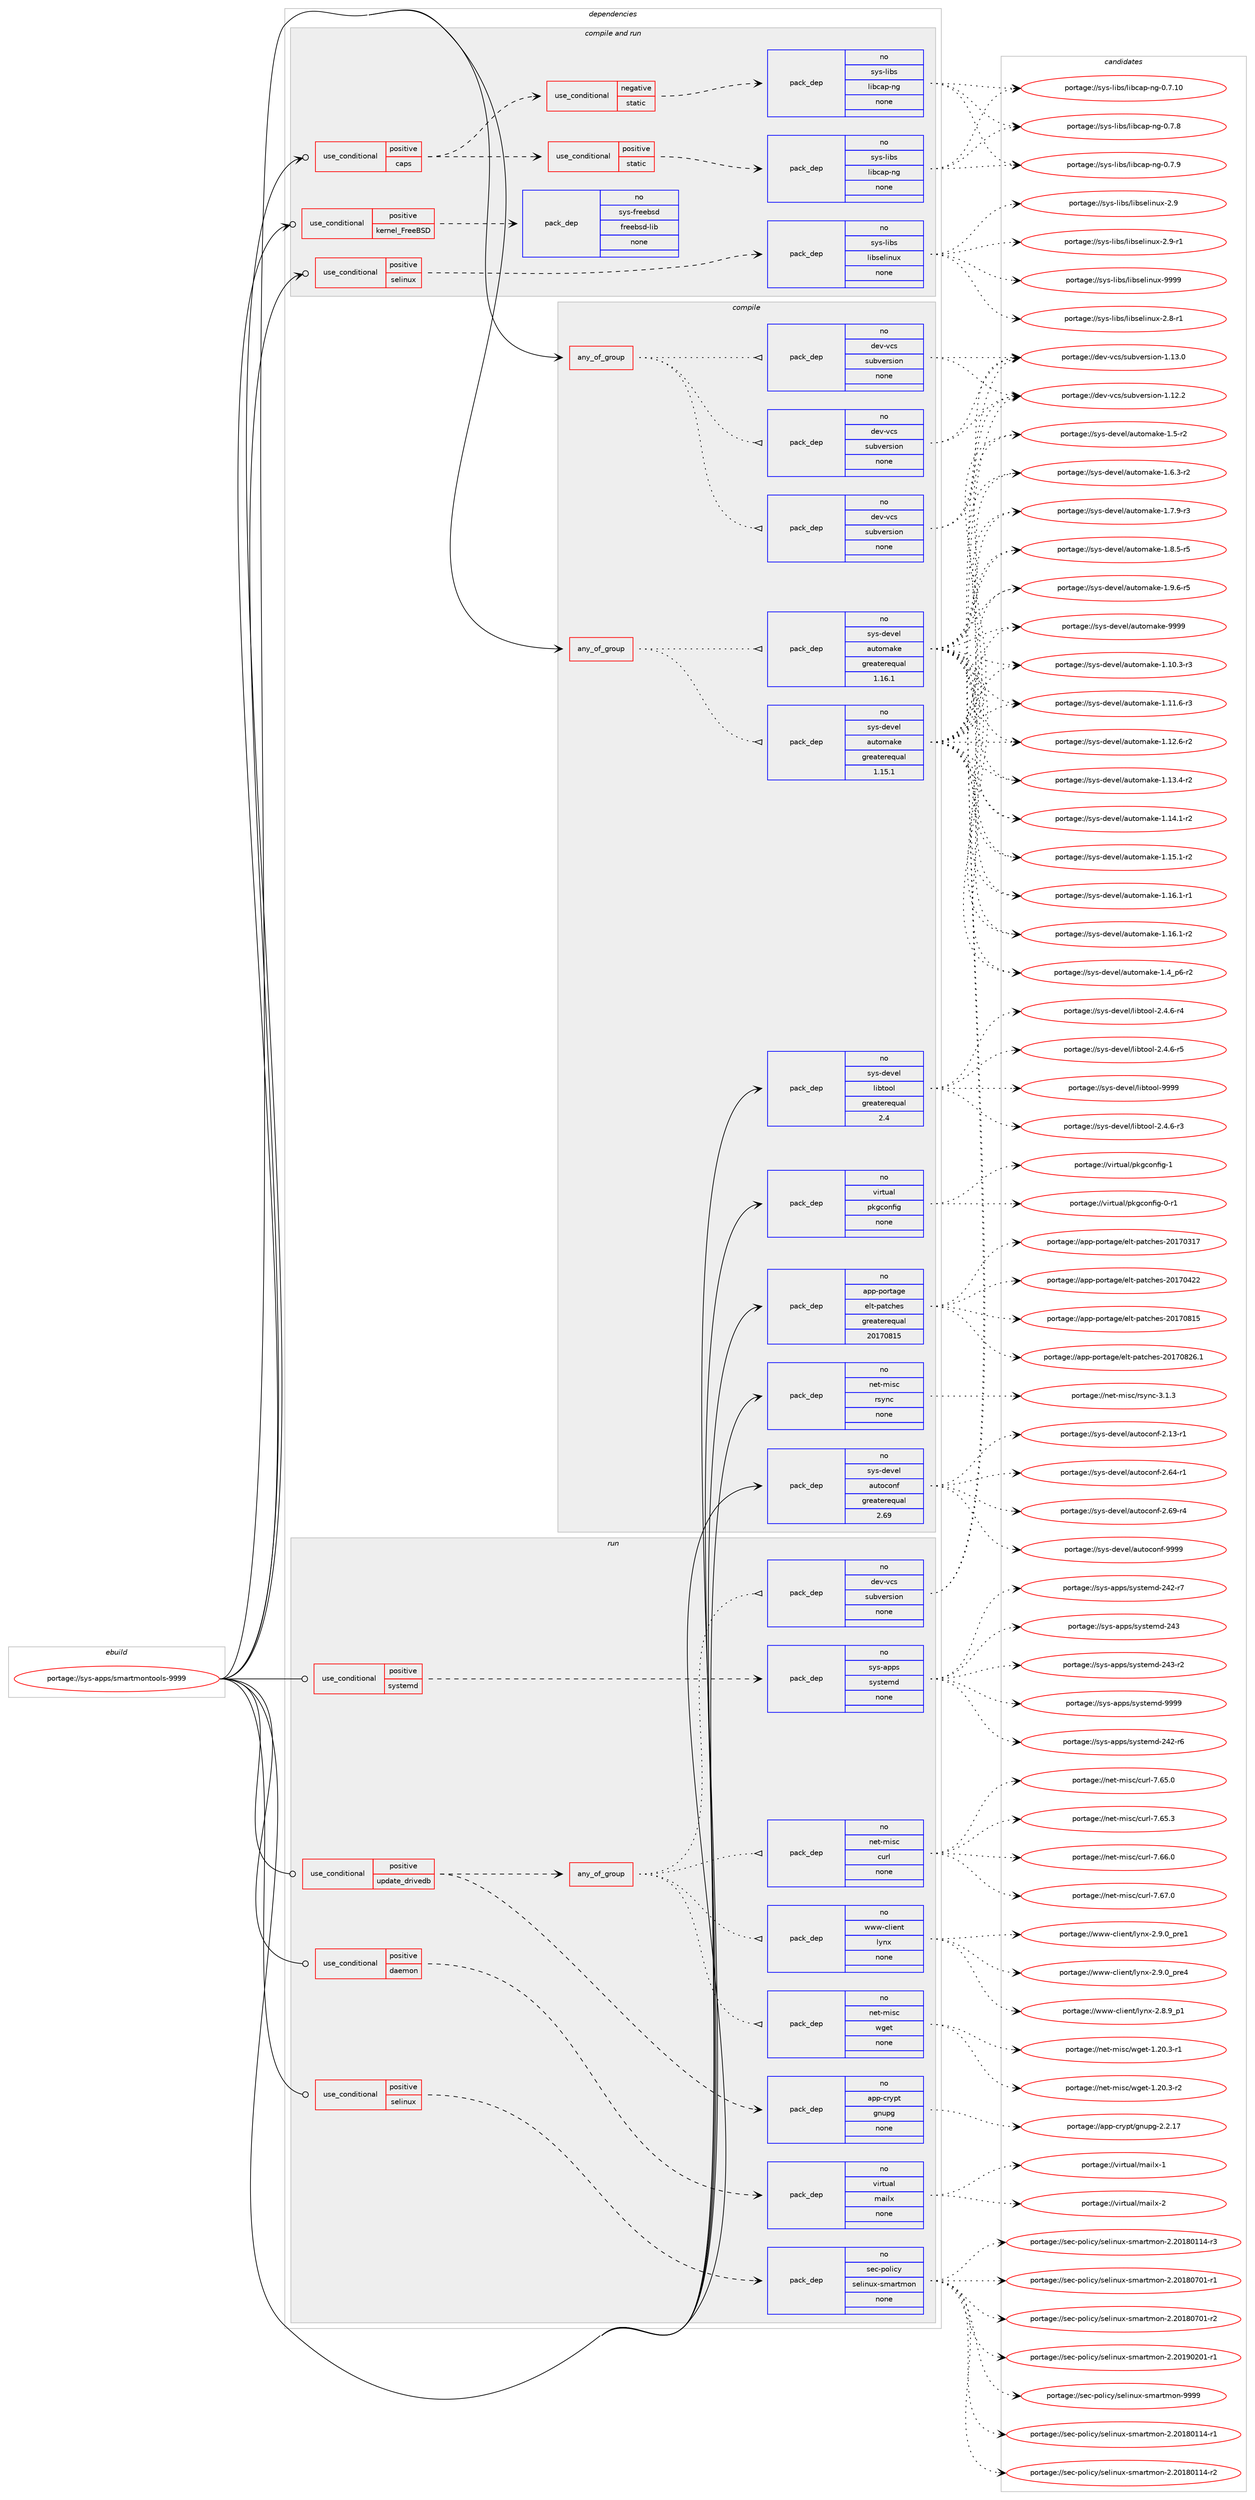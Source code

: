 digraph prolog {

# *************
# Graph options
# *************

newrank=true;
concentrate=true;
compound=true;
graph [rankdir=LR,fontname=Helvetica,fontsize=10,ranksep=1.5];#, ranksep=2.5, nodesep=0.2];
edge  [arrowhead=vee];
node  [fontname=Helvetica,fontsize=10];

# **********
# The ebuild
# **********

subgraph cluster_leftcol {
color=gray;
rank=same;
label=<<i>ebuild</i>>;
id [label="portage://sys-apps/smartmontools-9999", color=red, width=4, href="../sys-apps/smartmontools-9999.svg"];
}

# ****************
# The dependencies
# ****************

subgraph cluster_midcol {
color=gray;
label=<<i>dependencies</i>>;
subgraph cluster_compile {
fillcolor="#eeeeee";
style=filled;
label=<<i>compile</i>>;
subgraph any6646 {
dependency411109 [label=<<TABLE BORDER="0" CELLBORDER="1" CELLSPACING="0" CELLPADDING="4"><TR><TD CELLPADDING="10">any_of_group</TD></TR></TABLE>>, shape=none, color=red];subgraph pack304208 {
dependency411110 [label=<<TABLE BORDER="0" CELLBORDER="1" CELLSPACING="0" CELLPADDING="4" WIDTH="220"><TR><TD ROWSPAN="6" CELLPADDING="30">pack_dep</TD></TR><TR><TD WIDTH="110">no</TD></TR><TR><TD>dev-vcs</TD></TR><TR><TD>subversion</TD></TR><TR><TD>none</TD></TR><TR><TD></TD></TR></TABLE>>, shape=none, color=blue];
}
dependency411109:e -> dependency411110:w [weight=20,style="dotted",arrowhead="oinv"];
subgraph pack304209 {
dependency411111 [label=<<TABLE BORDER="0" CELLBORDER="1" CELLSPACING="0" CELLPADDING="4" WIDTH="220"><TR><TD ROWSPAN="6" CELLPADDING="30">pack_dep</TD></TR><TR><TD WIDTH="110">no</TD></TR><TR><TD>dev-vcs</TD></TR><TR><TD>subversion</TD></TR><TR><TD>none</TD></TR><TR><TD></TD></TR></TABLE>>, shape=none, color=blue];
}
dependency411109:e -> dependency411111:w [weight=20,style="dotted",arrowhead="oinv"];
subgraph pack304210 {
dependency411112 [label=<<TABLE BORDER="0" CELLBORDER="1" CELLSPACING="0" CELLPADDING="4" WIDTH="220"><TR><TD ROWSPAN="6" CELLPADDING="30">pack_dep</TD></TR><TR><TD WIDTH="110">no</TD></TR><TR><TD>dev-vcs</TD></TR><TR><TD>subversion</TD></TR><TR><TD>none</TD></TR><TR><TD></TD></TR></TABLE>>, shape=none, color=blue];
}
dependency411109:e -> dependency411112:w [weight=20,style="dotted",arrowhead="oinv"];
}
id:e -> dependency411109:w [weight=20,style="solid",arrowhead="vee"];
subgraph any6647 {
dependency411113 [label=<<TABLE BORDER="0" CELLBORDER="1" CELLSPACING="0" CELLPADDING="4"><TR><TD CELLPADDING="10">any_of_group</TD></TR></TABLE>>, shape=none, color=red];subgraph pack304211 {
dependency411114 [label=<<TABLE BORDER="0" CELLBORDER="1" CELLSPACING="0" CELLPADDING="4" WIDTH="220"><TR><TD ROWSPAN="6" CELLPADDING="30">pack_dep</TD></TR><TR><TD WIDTH="110">no</TD></TR><TR><TD>sys-devel</TD></TR><TR><TD>automake</TD></TR><TR><TD>greaterequal</TD></TR><TR><TD>1.16.1</TD></TR></TABLE>>, shape=none, color=blue];
}
dependency411113:e -> dependency411114:w [weight=20,style="dotted",arrowhead="oinv"];
subgraph pack304212 {
dependency411115 [label=<<TABLE BORDER="0" CELLBORDER="1" CELLSPACING="0" CELLPADDING="4" WIDTH="220"><TR><TD ROWSPAN="6" CELLPADDING="30">pack_dep</TD></TR><TR><TD WIDTH="110">no</TD></TR><TR><TD>sys-devel</TD></TR><TR><TD>automake</TD></TR><TR><TD>greaterequal</TD></TR><TR><TD>1.15.1</TD></TR></TABLE>>, shape=none, color=blue];
}
dependency411113:e -> dependency411115:w [weight=20,style="dotted",arrowhead="oinv"];
}
id:e -> dependency411113:w [weight=20,style="solid",arrowhead="vee"];
subgraph pack304213 {
dependency411116 [label=<<TABLE BORDER="0" CELLBORDER="1" CELLSPACING="0" CELLPADDING="4" WIDTH="220"><TR><TD ROWSPAN="6" CELLPADDING="30">pack_dep</TD></TR><TR><TD WIDTH="110">no</TD></TR><TR><TD>app-portage</TD></TR><TR><TD>elt-patches</TD></TR><TR><TD>greaterequal</TD></TR><TR><TD>20170815</TD></TR></TABLE>>, shape=none, color=blue];
}
id:e -> dependency411116:w [weight=20,style="solid",arrowhead="vee"];
subgraph pack304214 {
dependency411117 [label=<<TABLE BORDER="0" CELLBORDER="1" CELLSPACING="0" CELLPADDING="4" WIDTH="220"><TR><TD ROWSPAN="6" CELLPADDING="30">pack_dep</TD></TR><TR><TD WIDTH="110">no</TD></TR><TR><TD>net-misc</TD></TR><TR><TD>rsync</TD></TR><TR><TD>none</TD></TR><TR><TD></TD></TR></TABLE>>, shape=none, color=blue];
}
id:e -> dependency411117:w [weight=20,style="solid",arrowhead="vee"];
subgraph pack304215 {
dependency411118 [label=<<TABLE BORDER="0" CELLBORDER="1" CELLSPACING="0" CELLPADDING="4" WIDTH="220"><TR><TD ROWSPAN="6" CELLPADDING="30">pack_dep</TD></TR><TR><TD WIDTH="110">no</TD></TR><TR><TD>sys-devel</TD></TR><TR><TD>autoconf</TD></TR><TR><TD>greaterequal</TD></TR><TR><TD>2.69</TD></TR></TABLE>>, shape=none, color=blue];
}
id:e -> dependency411118:w [weight=20,style="solid",arrowhead="vee"];
subgraph pack304216 {
dependency411119 [label=<<TABLE BORDER="0" CELLBORDER="1" CELLSPACING="0" CELLPADDING="4" WIDTH="220"><TR><TD ROWSPAN="6" CELLPADDING="30">pack_dep</TD></TR><TR><TD WIDTH="110">no</TD></TR><TR><TD>sys-devel</TD></TR><TR><TD>libtool</TD></TR><TR><TD>greaterequal</TD></TR><TR><TD>2.4</TD></TR></TABLE>>, shape=none, color=blue];
}
id:e -> dependency411119:w [weight=20,style="solid",arrowhead="vee"];
subgraph pack304217 {
dependency411120 [label=<<TABLE BORDER="0" CELLBORDER="1" CELLSPACING="0" CELLPADDING="4" WIDTH="220"><TR><TD ROWSPAN="6" CELLPADDING="30">pack_dep</TD></TR><TR><TD WIDTH="110">no</TD></TR><TR><TD>virtual</TD></TR><TR><TD>pkgconfig</TD></TR><TR><TD>none</TD></TR><TR><TD></TD></TR></TABLE>>, shape=none, color=blue];
}
id:e -> dependency411120:w [weight=20,style="solid",arrowhead="vee"];
}
subgraph cluster_compileandrun {
fillcolor="#eeeeee";
style=filled;
label=<<i>compile and run</i>>;
subgraph cond100037 {
dependency411121 [label=<<TABLE BORDER="0" CELLBORDER="1" CELLSPACING="0" CELLPADDING="4"><TR><TD ROWSPAN="3" CELLPADDING="10">use_conditional</TD></TR><TR><TD>positive</TD></TR><TR><TD>caps</TD></TR></TABLE>>, shape=none, color=red];
subgraph cond100038 {
dependency411122 [label=<<TABLE BORDER="0" CELLBORDER="1" CELLSPACING="0" CELLPADDING="4"><TR><TD ROWSPAN="3" CELLPADDING="10">use_conditional</TD></TR><TR><TD>positive</TD></TR><TR><TD>static</TD></TR></TABLE>>, shape=none, color=red];
subgraph pack304218 {
dependency411123 [label=<<TABLE BORDER="0" CELLBORDER="1" CELLSPACING="0" CELLPADDING="4" WIDTH="220"><TR><TD ROWSPAN="6" CELLPADDING="30">pack_dep</TD></TR><TR><TD WIDTH="110">no</TD></TR><TR><TD>sys-libs</TD></TR><TR><TD>libcap-ng</TD></TR><TR><TD>none</TD></TR><TR><TD></TD></TR></TABLE>>, shape=none, color=blue];
}
dependency411122:e -> dependency411123:w [weight=20,style="dashed",arrowhead="vee"];
}
dependency411121:e -> dependency411122:w [weight=20,style="dashed",arrowhead="vee"];
subgraph cond100039 {
dependency411124 [label=<<TABLE BORDER="0" CELLBORDER="1" CELLSPACING="0" CELLPADDING="4"><TR><TD ROWSPAN="3" CELLPADDING="10">use_conditional</TD></TR><TR><TD>negative</TD></TR><TR><TD>static</TD></TR></TABLE>>, shape=none, color=red];
subgraph pack304219 {
dependency411125 [label=<<TABLE BORDER="0" CELLBORDER="1" CELLSPACING="0" CELLPADDING="4" WIDTH="220"><TR><TD ROWSPAN="6" CELLPADDING="30">pack_dep</TD></TR><TR><TD WIDTH="110">no</TD></TR><TR><TD>sys-libs</TD></TR><TR><TD>libcap-ng</TD></TR><TR><TD>none</TD></TR><TR><TD></TD></TR></TABLE>>, shape=none, color=blue];
}
dependency411124:e -> dependency411125:w [weight=20,style="dashed",arrowhead="vee"];
}
dependency411121:e -> dependency411124:w [weight=20,style="dashed",arrowhead="vee"];
}
id:e -> dependency411121:w [weight=20,style="solid",arrowhead="odotvee"];
subgraph cond100040 {
dependency411126 [label=<<TABLE BORDER="0" CELLBORDER="1" CELLSPACING="0" CELLPADDING="4"><TR><TD ROWSPAN="3" CELLPADDING="10">use_conditional</TD></TR><TR><TD>positive</TD></TR><TR><TD>kernel_FreeBSD</TD></TR></TABLE>>, shape=none, color=red];
subgraph pack304220 {
dependency411127 [label=<<TABLE BORDER="0" CELLBORDER="1" CELLSPACING="0" CELLPADDING="4" WIDTH="220"><TR><TD ROWSPAN="6" CELLPADDING="30">pack_dep</TD></TR><TR><TD WIDTH="110">no</TD></TR><TR><TD>sys-freebsd</TD></TR><TR><TD>freebsd-lib</TD></TR><TR><TD>none</TD></TR><TR><TD></TD></TR></TABLE>>, shape=none, color=blue];
}
dependency411126:e -> dependency411127:w [weight=20,style="dashed",arrowhead="vee"];
}
id:e -> dependency411126:w [weight=20,style="solid",arrowhead="odotvee"];
subgraph cond100041 {
dependency411128 [label=<<TABLE BORDER="0" CELLBORDER="1" CELLSPACING="0" CELLPADDING="4"><TR><TD ROWSPAN="3" CELLPADDING="10">use_conditional</TD></TR><TR><TD>positive</TD></TR><TR><TD>selinux</TD></TR></TABLE>>, shape=none, color=red];
subgraph pack304221 {
dependency411129 [label=<<TABLE BORDER="0" CELLBORDER="1" CELLSPACING="0" CELLPADDING="4" WIDTH="220"><TR><TD ROWSPAN="6" CELLPADDING="30">pack_dep</TD></TR><TR><TD WIDTH="110">no</TD></TR><TR><TD>sys-libs</TD></TR><TR><TD>libselinux</TD></TR><TR><TD>none</TD></TR><TR><TD></TD></TR></TABLE>>, shape=none, color=blue];
}
dependency411128:e -> dependency411129:w [weight=20,style="dashed",arrowhead="vee"];
}
id:e -> dependency411128:w [weight=20,style="solid",arrowhead="odotvee"];
}
subgraph cluster_run {
fillcolor="#eeeeee";
style=filled;
label=<<i>run</i>>;
subgraph cond100042 {
dependency411130 [label=<<TABLE BORDER="0" CELLBORDER="1" CELLSPACING="0" CELLPADDING="4"><TR><TD ROWSPAN="3" CELLPADDING="10">use_conditional</TD></TR><TR><TD>positive</TD></TR><TR><TD>daemon</TD></TR></TABLE>>, shape=none, color=red];
subgraph pack304222 {
dependency411131 [label=<<TABLE BORDER="0" CELLBORDER="1" CELLSPACING="0" CELLPADDING="4" WIDTH="220"><TR><TD ROWSPAN="6" CELLPADDING="30">pack_dep</TD></TR><TR><TD WIDTH="110">no</TD></TR><TR><TD>virtual</TD></TR><TR><TD>mailx</TD></TR><TR><TD>none</TD></TR><TR><TD></TD></TR></TABLE>>, shape=none, color=blue];
}
dependency411130:e -> dependency411131:w [weight=20,style="dashed",arrowhead="vee"];
}
id:e -> dependency411130:w [weight=20,style="solid",arrowhead="odot"];
subgraph cond100043 {
dependency411132 [label=<<TABLE BORDER="0" CELLBORDER="1" CELLSPACING="0" CELLPADDING="4"><TR><TD ROWSPAN="3" CELLPADDING="10">use_conditional</TD></TR><TR><TD>positive</TD></TR><TR><TD>selinux</TD></TR></TABLE>>, shape=none, color=red];
subgraph pack304223 {
dependency411133 [label=<<TABLE BORDER="0" CELLBORDER="1" CELLSPACING="0" CELLPADDING="4" WIDTH="220"><TR><TD ROWSPAN="6" CELLPADDING="30">pack_dep</TD></TR><TR><TD WIDTH="110">no</TD></TR><TR><TD>sec-policy</TD></TR><TR><TD>selinux-smartmon</TD></TR><TR><TD>none</TD></TR><TR><TD></TD></TR></TABLE>>, shape=none, color=blue];
}
dependency411132:e -> dependency411133:w [weight=20,style="dashed",arrowhead="vee"];
}
id:e -> dependency411132:w [weight=20,style="solid",arrowhead="odot"];
subgraph cond100044 {
dependency411134 [label=<<TABLE BORDER="0" CELLBORDER="1" CELLSPACING="0" CELLPADDING="4"><TR><TD ROWSPAN="3" CELLPADDING="10">use_conditional</TD></TR><TR><TD>positive</TD></TR><TR><TD>systemd</TD></TR></TABLE>>, shape=none, color=red];
subgraph pack304224 {
dependency411135 [label=<<TABLE BORDER="0" CELLBORDER="1" CELLSPACING="0" CELLPADDING="4" WIDTH="220"><TR><TD ROWSPAN="6" CELLPADDING="30">pack_dep</TD></TR><TR><TD WIDTH="110">no</TD></TR><TR><TD>sys-apps</TD></TR><TR><TD>systemd</TD></TR><TR><TD>none</TD></TR><TR><TD></TD></TR></TABLE>>, shape=none, color=blue];
}
dependency411134:e -> dependency411135:w [weight=20,style="dashed",arrowhead="vee"];
}
id:e -> dependency411134:w [weight=20,style="solid",arrowhead="odot"];
subgraph cond100045 {
dependency411136 [label=<<TABLE BORDER="0" CELLBORDER="1" CELLSPACING="0" CELLPADDING="4"><TR><TD ROWSPAN="3" CELLPADDING="10">use_conditional</TD></TR><TR><TD>positive</TD></TR><TR><TD>update_drivedb</TD></TR></TABLE>>, shape=none, color=red];
subgraph pack304225 {
dependency411137 [label=<<TABLE BORDER="0" CELLBORDER="1" CELLSPACING="0" CELLPADDING="4" WIDTH="220"><TR><TD ROWSPAN="6" CELLPADDING="30">pack_dep</TD></TR><TR><TD WIDTH="110">no</TD></TR><TR><TD>app-crypt</TD></TR><TR><TD>gnupg</TD></TR><TR><TD>none</TD></TR><TR><TD></TD></TR></TABLE>>, shape=none, color=blue];
}
dependency411136:e -> dependency411137:w [weight=20,style="dashed",arrowhead="vee"];
subgraph any6648 {
dependency411138 [label=<<TABLE BORDER="0" CELLBORDER="1" CELLSPACING="0" CELLPADDING="4"><TR><TD CELLPADDING="10">any_of_group</TD></TR></TABLE>>, shape=none, color=red];subgraph pack304226 {
dependency411139 [label=<<TABLE BORDER="0" CELLBORDER="1" CELLSPACING="0" CELLPADDING="4" WIDTH="220"><TR><TD ROWSPAN="6" CELLPADDING="30">pack_dep</TD></TR><TR><TD WIDTH="110">no</TD></TR><TR><TD>net-misc</TD></TR><TR><TD>curl</TD></TR><TR><TD>none</TD></TR><TR><TD></TD></TR></TABLE>>, shape=none, color=blue];
}
dependency411138:e -> dependency411139:w [weight=20,style="dotted",arrowhead="oinv"];
subgraph pack304227 {
dependency411140 [label=<<TABLE BORDER="0" CELLBORDER="1" CELLSPACING="0" CELLPADDING="4" WIDTH="220"><TR><TD ROWSPAN="6" CELLPADDING="30">pack_dep</TD></TR><TR><TD WIDTH="110">no</TD></TR><TR><TD>net-misc</TD></TR><TR><TD>wget</TD></TR><TR><TD>none</TD></TR><TR><TD></TD></TR></TABLE>>, shape=none, color=blue];
}
dependency411138:e -> dependency411140:w [weight=20,style="dotted",arrowhead="oinv"];
subgraph pack304228 {
dependency411141 [label=<<TABLE BORDER="0" CELLBORDER="1" CELLSPACING="0" CELLPADDING="4" WIDTH="220"><TR><TD ROWSPAN="6" CELLPADDING="30">pack_dep</TD></TR><TR><TD WIDTH="110">no</TD></TR><TR><TD>www-client</TD></TR><TR><TD>lynx</TD></TR><TR><TD>none</TD></TR><TR><TD></TD></TR></TABLE>>, shape=none, color=blue];
}
dependency411138:e -> dependency411141:w [weight=20,style="dotted",arrowhead="oinv"];
subgraph pack304229 {
dependency411142 [label=<<TABLE BORDER="0" CELLBORDER="1" CELLSPACING="0" CELLPADDING="4" WIDTH="220"><TR><TD ROWSPAN="6" CELLPADDING="30">pack_dep</TD></TR><TR><TD WIDTH="110">no</TD></TR><TR><TD>dev-vcs</TD></TR><TR><TD>subversion</TD></TR><TR><TD>none</TD></TR><TR><TD></TD></TR></TABLE>>, shape=none, color=blue];
}
dependency411138:e -> dependency411142:w [weight=20,style="dotted",arrowhead="oinv"];
}
dependency411136:e -> dependency411138:w [weight=20,style="dashed",arrowhead="vee"];
}
id:e -> dependency411136:w [weight=20,style="solid",arrowhead="odot"];
}
}

# **************
# The candidates
# **************

subgraph cluster_choices {
rank=same;
color=gray;
label=<<i>candidates</i>>;

subgraph choice304208 {
color=black;
nodesep=1;
choiceportage1001011184511899115471151179811810111411510511111045494649504650 [label="portage://dev-vcs/subversion-1.12.2", color=red, width=4,href="../dev-vcs/subversion-1.12.2.svg"];
choiceportage1001011184511899115471151179811810111411510511111045494649514648 [label="portage://dev-vcs/subversion-1.13.0", color=red, width=4,href="../dev-vcs/subversion-1.13.0.svg"];
dependency411110:e -> choiceportage1001011184511899115471151179811810111411510511111045494649504650:w [style=dotted,weight="100"];
dependency411110:e -> choiceportage1001011184511899115471151179811810111411510511111045494649514648:w [style=dotted,weight="100"];
}
subgraph choice304209 {
color=black;
nodesep=1;
choiceportage1001011184511899115471151179811810111411510511111045494649504650 [label="portage://dev-vcs/subversion-1.12.2", color=red, width=4,href="../dev-vcs/subversion-1.12.2.svg"];
choiceportage1001011184511899115471151179811810111411510511111045494649514648 [label="portage://dev-vcs/subversion-1.13.0", color=red, width=4,href="../dev-vcs/subversion-1.13.0.svg"];
dependency411111:e -> choiceportage1001011184511899115471151179811810111411510511111045494649504650:w [style=dotted,weight="100"];
dependency411111:e -> choiceportage1001011184511899115471151179811810111411510511111045494649514648:w [style=dotted,weight="100"];
}
subgraph choice304210 {
color=black;
nodesep=1;
choiceportage1001011184511899115471151179811810111411510511111045494649504650 [label="portage://dev-vcs/subversion-1.12.2", color=red, width=4,href="../dev-vcs/subversion-1.12.2.svg"];
choiceportage1001011184511899115471151179811810111411510511111045494649514648 [label="portage://dev-vcs/subversion-1.13.0", color=red, width=4,href="../dev-vcs/subversion-1.13.0.svg"];
dependency411112:e -> choiceportage1001011184511899115471151179811810111411510511111045494649504650:w [style=dotted,weight="100"];
dependency411112:e -> choiceportage1001011184511899115471151179811810111411510511111045494649514648:w [style=dotted,weight="100"];
}
subgraph choice304211 {
color=black;
nodesep=1;
choiceportage11512111545100101118101108479711711611110997107101454946494846514511451 [label="portage://sys-devel/automake-1.10.3-r3", color=red, width=4,href="../sys-devel/automake-1.10.3-r3.svg"];
choiceportage11512111545100101118101108479711711611110997107101454946494946544511451 [label="portage://sys-devel/automake-1.11.6-r3", color=red, width=4,href="../sys-devel/automake-1.11.6-r3.svg"];
choiceportage11512111545100101118101108479711711611110997107101454946495046544511450 [label="portage://sys-devel/automake-1.12.6-r2", color=red, width=4,href="../sys-devel/automake-1.12.6-r2.svg"];
choiceportage11512111545100101118101108479711711611110997107101454946495146524511450 [label="portage://sys-devel/automake-1.13.4-r2", color=red, width=4,href="../sys-devel/automake-1.13.4-r2.svg"];
choiceportage11512111545100101118101108479711711611110997107101454946495246494511450 [label="portage://sys-devel/automake-1.14.1-r2", color=red, width=4,href="../sys-devel/automake-1.14.1-r2.svg"];
choiceportage11512111545100101118101108479711711611110997107101454946495346494511450 [label="portage://sys-devel/automake-1.15.1-r2", color=red, width=4,href="../sys-devel/automake-1.15.1-r2.svg"];
choiceportage11512111545100101118101108479711711611110997107101454946495446494511449 [label="portage://sys-devel/automake-1.16.1-r1", color=red, width=4,href="../sys-devel/automake-1.16.1-r1.svg"];
choiceportage11512111545100101118101108479711711611110997107101454946495446494511450 [label="portage://sys-devel/automake-1.16.1-r2", color=red, width=4,href="../sys-devel/automake-1.16.1-r2.svg"];
choiceportage115121115451001011181011084797117116111109971071014549465295112544511450 [label="portage://sys-devel/automake-1.4_p6-r2", color=red, width=4,href="../sys-devel/automake-1.4_p6-r2.svg"];
choiceportage11512111545100101118101108479711711611110997107101454946534511450 [label="portage://sys-devel/automake-1.5-r2", color=red, width=4,href="../sys-devel/automake-1.5-r2.svg"];
choiceportage115121115451001011181011084797117116111109971071014549465446514511450 [label="portage://sys-devel/automake-1.6.3-r2", color=red, width=4,href="../sys-devel/automake-1.6.3-r2.svg"];
choiceportage115121115451001011181011084797117116111109971071014549465546574511451 [label="portage://sys-devel/automake-1.7.9-r3", color=red, width=4,href="../sys-devel/automake-1.7.9-r3.svg"];
choiceportage115121115451001011181011084797117116111109971071014549465646534511453 [label="portage://sys-devel/automake-1.8.5-r5", color=red, width=4,href="../sys-devel/automake-1.8.5-r5.svg"];
choiceportage115121115451001011181011084797117116111109971071014549465746544511453 [label="portage://sys-devel/automake-1.9.6-r5", color=red, width=4,href="../sys-devel/automake-1.9.6-r5.svg"];
choiceportage115121115451001011181011084797117116111109971071014557575757 [label="portage://sys-devel/automake-9999", color=red, width=4,href="../sys-devel/automake-9999.svg"];
dependency411114:e -> choiceportage11512111545100101118101108479711711611110997107101454946494846514511451:w [style=dotted,weight="100"];
dependency411114:e -> choiceportage11512111545100101118101108479711711611110997107101454946494946544511451:w [style=dotted,weight="100"];
dependency411114:e -> choiceportage11512111545100101118101108479711711611110997107101454946495046544511450:w [style=dotted,weight="100"];
dependency411114:e -> choiceportage11512111545100101118101108479711711611110997107101454946495146524511450:w [style=dotted,weight="100"];
dependency411114:e -> choiceportage11512111545100101118101108479711711611110997107101454946495246494511450:w [style=dotted,weight="100"];
dependency411114:e -> choiceportage11512111545100101118101108479711711611110997107101454946495346494511450:w [style=dotted,weight="100"];
dependency411114:e -> choiceportage11512111545100101118101108479711711611110997107101454946495446494511449:w [style=dotted,weight="100"];
dependency411114:e -> choiceportage11512111545100101118101108479711711611110997107101454946495446494511450:w [style=dotted,weight="100"];
dependency411114:e -> choiceportage115121115451001011181011084797117116111109971071014549465295112544511450:w [style=dotted,weight="100"];
dependency411114:e -> choiceportage11512111545100101118101108479711711611110997107101454946534511450:w [style=dotted,weight="100"];
dependency411114:e -> choiceportage115121115451001011181011084797117116111109971071014549465446514511450:w [style=dotted,weight="100"];
dependency411114:e -> choiceportage115121115451001011181011084797117116111109971071014549465546574511451:w [style=dotted,weight="100"];
dependency411114:e -> choiceportage115121115451001011181011084797117116111109971071014549465646534511453:w [style=dotted,weight="100"];
dependency411114:e -> choiceportage115121115451001011181011084797117116111109971071014549465746544511453:w [style=dotted,weight="100"];
dependency411114:e -> choiceportage115121115451001011181011084797117116111109971071014557575757:w [style=dotted,weight="100"];
}
subgraph choice304212 {
color=black;
nodesep=1;
choiceportage11512111545100101118101108479711711611110997107101454946494846514511451 [label="portage://sys-devel/automake-1.10.3-r3", color=red, width=4,href="../sys-devel/automake-1.10.3-r3.svg"];
choiceportage11512111545100101118101108479711711611110997107101454946494946544511451 [label="portage://sys-devel/automake-1.11.6-r3", color=red, width=4,href="../sys-devel/automake-1.11.6-r3.svg"];
choiceportage11512111545100101118101108479711711611110997107101454946495046544511450 [label="portage://sys-devel/automake-1.12.6-r2", color=red, width=4,href="../sys-devel/automake-1.12.6-r2.svg"];
choiceportage11512111545100101118101108479711711611110997107101454946495146524511450 [label="portage://sys-devel/automake-1.13.4-r2", color=red, width=4,href="../sys-devel/automake-1.13.4-r2.svg"];
choiceportage11512111545100101118101108479711711611110997107101454946495246494511450 [label="portage://sys-devel/automake-1.14.1-r2", color=red, width=4,href="../sys-devel/automake-1.14.1-r2.svg"];
choiceportage11512111545100101118101108479711711611110997107101454946495346494511450 [label="portage://sys-devel/automake-1.15.1-r2", color=red, width=4,href="../sys-devel/automake-1.15.1-r2.svg"];
choiceportage11512111545100101118101108479711711611110997107101454946495446494511449 [label="portage://sys-devel/automake-1.16.1-r1", color=red, width=4,href="../sys-devel/automake-1.16.1-r1.svg"];
choiceportage11512111545100101118101108479711711611110997107101454946495446494511450 [label="portage://sys-devel/automake-1.16.1-r2", color=red, width=4,href="../sys-devel/automake-1.16.1-r2.svg"];
choiceportage115121115451001011181011084797117116111109971071014549465295112544511450 [label="portage://sys-devel/automake-1.4_p6-r2", color=red, width=4,href="../sys-devel/automake-1.4_p6-r2.svg"];
choiceportage11512111545100101118101108479711711611110997107101454946534511450 [label="portage://sys-devel/automake-1.5-r2", color=red, width=4,href="../sys-devel/automake-1.5-r2.svg"];
choiceportage115121115451001011181011084797117116111109971071014549465446514511450 [label="portage://sys-devel/automake-1.6.3-r2", color=red, width=4,href="../sys-devel/automake-1.6.3-r2.svg"];
choiceportage115121115451001011181011084797117116111109971071014549465546574511451 [label="portage://sys-devel/automake-1.7.9-r3", color=red, width=4,href="../sys-devel/automake-1.7.9-r3.svg"];
choiceportage115121115451001011181011084797117116111109971071014549465646534511453 [label="portage://sys-devel/automake-1.8.5-r5", color=red, width=4,href="../sys-devel/automake-1.8.5-r5.svg"];
choiceportage115121115451001011181011084797117116111109971071014549465746544511453 [label="portage://sys-devel/automake-1.9.6-r5", color=red, width=4,href="../sys-devel/automake-1.9.6-r5.svg"];
choiceportage115121115451001011181011084797117116111109971071014557575757 [label="portage://sys-devel/automake-9999", color=red, width=4,href="../sys-devel/automake-9999.svg"];
dependency411115:e -> choiceportage11512111545100101118101108479711711611110997107101454946494846514511451:w [style=dotted,weight="100"];
dependency411115:e -> choiceportage11512111545100101118101108479711711611110997107101454946494946544511451:w [style=dotted,weight="100"];
dependency411115:e -> choiceportage11512111545100101118101108479711711611110997107101454946495046544511450:w [style=dotted,weight="100"];
dependency411115:e -> choiceportage11512111545100101118101108479711711611110997107101454946495146524511450:w [style=dotted,weight="100"];
dependency411115:e -> choiceportage11512111545100101118101108479711711611110997107101454946495246494511450:w [style=dotted,weight="100"];
dependency411115:e -> choiceportage11512111545100101118101108479711711611110997107101454946495346494511450:w [style=dotted,weight="100"];
dependency411115:e -> choiceportage11512111545100101118101108479711711611110997107101454946495446494511449:w [style=dotted,weight="100"];
dependency411115:e -> choiceportage11512111545100101118101108479711711611110997107101454946495446494511450:w [style=dotted,weight="100"];
dependency411115:e -> choiceportage115121115451001011181011084797117116111109971071014549465295112544511450:w [style=dotted,weight="100"];
dependency411115:e -> choiceportage11512111545100101118101108479711711611110997107101454946534511450:w [style=dotted,weight="100"];
dependency411115:e -> choiceportage115121115451001011181011084797117116111109971071014549465446514511450:w [style=dotted,weight="100"];
dependency411115:e -> choiceportage115121115451001011181011084797117116111109971071014549465546574511451:w [style=dotted,weight="100"];
dependency411115:e -> choiceportage115121115451001011181011084797117116111109971071014549465646534511453:w [style=dotted,weight="100"];
dependency411115:e -> choiceportage115121115451001011181011084797117116111109971071014549465746544511453:w [style=dotted,weight="100"];
dependency411115:e -> choiceportage115121115451001011181011084797117116111109971071014557575757:w [style=dotted,weight="100"];
}
subgraph choice304213 {
color=black;
nodesep=1;
choiceportage97112112451121111141169710310147101108116451129711699104101115455048495548514955 [label="portage://app-portage/elt-patches-20170317", color=red, width=4,href="../app-portage/elt-patches-20170317.svg"];
choiceportage97112112451121111141169710310147101108116451129711699104101115455048495548525050 [label="portage://app-portage/elt-patches-20170422", color=red, width=4,href="../app-portage/elt-patches-20170422.svg"];
choiceportage97112112451121111141169710310147101108116451129711699104101115455048495548564953 [label="portage://app-portage/elt-patches-20170815", color=red, width=4,href="../app-portage/elt-patches-20170815.svg"];
choiceportage971121124511211111411697103101471011081164511297116991041011154550484955485650544649 [label="portage://app-portage/elt-patches-20170826.1", color=red, width=4,href="../app-portage/elt-patches-20170826.1.svg"];
dependency411116:e -> choiceportage97112112451121111141169710310147101108116451129711699104101115455048495548514955:w [style=dotted,weight="100"];
dependency411116:e -> choiceportage97112112451121111141169710310147101108116451129711699104101115455048495548525050:w [style=dotted,weight="100"];
dependency411116:e -> choiceportage97112112451121111141169710310147101108116451129711699104101115455048495548564953:w [style=dotted,weight="100"];
dependency411116:e -> choiceportage971121124511211111411697103101471011081164511297116991041011154550484955485650544649:w [style=dotted,weight="100"];
}
subgraph choice304214 {
color=black;
nodesep=1;
choiceportage11010111645109105115994711411512111099455146494651 [label="portage://net-misc/rsync-3.1.3", color=red, width=4,href="../net-misc/rsync-3.1.3.svg"];
dependency411117:e -> choiceportage11010111645109105115994711411512111099455146494651:w [style=dotted,weight="100"];
}
subgraph choice304215 {
color=black;
nodesep=1;
choiceportage1151211154510010111810110847971171161119911111010245504649514511449 [label="portage://sys-devel/autoconf-2.13-r1", color=red, width=4,href="../sys-devel/autoconf-2.13-r1.svg"];
choiceportage1151211154510010111810110847971171161119911111010245504654524511449 [label="portage://sys-devel/autoconf-2.64-r1", color=red, width=4,href="../sys-devel/autoconf-2.64-r1.svg"];
choiceportage1151211154510010111810110847971171161119911111010245504654574511452 [label="portage://sys-devel/autoconf-2.69-r4", color=red, width=4,href="../sys-devel/autoconf-2.69-r4.svg"];
choiceportage115121115451001011181011084797117116111991111101024557575757 [label="portage://sys-devel/autoconf-9999", color=red, width=4,href="../sys-devel/autoconf-9999.svg"];
dependency411118:e -> choiceportage1151211154510010111810110847971171161119911111010245504649514511449:w [style=dotted,weight="100"];
dependency411118:e -> choiceportage1151211154510010111810110847971171161119911111010245504654524511449:w [style=dotted,weight="100"];
dependency411118:e -> choiceportage1151211154510010111810110847971171161119911111010245504654574511452:w [style=dotted,weight="100"];
dependency411118:e -> choiceportage115121115451001011181011084797117116111991111101024557575757:w [style=dotted,weight="100"];
}
subgraph choice304216 {
color=black;
nodesep=1;
choiceportage1151211154510010111810110847108105981161111111084550465246544511451 [label="portage://sys-devel/libtool-2.4.6-r3", color=red, width=4,href="../sys-devel/libtool-2.4.6-r3.svg"];
choiceportage1151211154510010111810110847108105981161111111084550465246544511452 [label="portage://sys-devel/libtool-2.4.6-r4", color=red, width=4,href="../sys-devel/libtool-2.4.6-r4.svg"];
choiceportage1151211154510010111810110847108105981161111111084550465246544511453 [label="portage://sys-devel/libtool-2.4.6-r5", color=red, width=4,href="../sys-devel/libtool-2.4.6-r5.svg"];
choiceportage1151211154510010111810110847108105981161111111084557575757 [label="portage://sys-devel/libtool-9999", color=red, width=4,href="../sys-devel/libtool-9999.svg"];
dependency411119:e -> choiceportage1151211154510010111810110847108105981161111111084550465246544511451:w [style=dotted,weight="100"];
dependency411119:e -> choiceportage1151211154510010111810110847108105981161111111084550465246544511452:w [style=dotted,weight="100"];
dependency411119:e -> choiceportage1151211154510010111810110847108105981161111111084550465246544511453:w [style=dotted,weight="100"];
dependency411119:e -> choiceportage1151211154510010111810110847108105981161111111084557575757:w [style=dotted,weight="100"];
}
subgraph choice304217 {
color=black;
nodesep=1;
choiceportage11810511411611797108471121071039911111010210510345484511449 [label="portage://virtual/pkgconfig-0-r1", color=red, width=4,href="../virtual/pkgconfig-0-r1.svg"];
choiceportage1181051141161179710847112107103991111101021051034549 [label="portage://virtual/pkgconfig-1", color=red, width=4,href="../virtual/pkgconfig-1.svg"];
dependency411120:e -> choiceportage11810511411611797108471121071039911111010210510345484511449:w [style=dotted,weight="100"];
dependency411120:e -> choiceportage1181051141161179710847112107103991111101021051034549:w [style=dotted,weight="100"];
}
subgraph choice304218 {
color=black;
nodesep=1;
choiceportage1151211154510810598115471081059899971124511010345484655464948 [label="portage://sys-libs/libcap-ng-0.7.10", color=red, width=4,href="../sys-libs/libcap-ng-0.7.10.svg"];
choiceportage11512111545108105981154710810598999711245110103454846554656 [label="portage://sys-libs/libcap-ng-0.7.8", color=red, width=4,href="../sys-libs/libcap-ng-0.7.8.svg"];
choiceportage11512111545108105981154710810598999711245110103454846554657 [label="portage://sys-libs/libcap-ng-0.7.9", color=red, width=4,href="../sys-libs/libcap-ng-0.7.9.svg"];
dependency411123:e -> choiceportage1151211154510810598115471081059899971124511010345484655464948:w [style=dotted,weight="100"];
dependency411123:e -> choiceportage11512111545108105981154710810598999711245110103454846554656:w [style=dotted,weight="100"];
dependency411123:e -> choiceportage11512111545108105981154710810598999711245110103454846554657:w [style=dotted,weight="100"];
}
subgraph choice304219 {
color=black;
nodesep=1;
choiceportage1151211154510810598115471081059899971124511010345484655464948 [label="portage://sys-libs/libcap-ng-0.7.10", color=red, width=4,href="../sys-libs/libcap-ng-0.7.10.svg"];
choiceportage11512111545108105981154710810598999711245110103454846554656 [label="portage://sys-libs/libcap-ng-0.7.8", color=red, width=4,href="../sys-libs/libcap-ng-0.7.8.svg"];
choiceportage11512111545108105981154710810598999711245110103454846554657 [label="portage://sys-libs/libcap-ng-0.7.9", color=red, width=4,href="../sys-libs/libcap-ng-0.7.9.svg"];
dependency411125:e -> choiceportage1151211154510810598115471081059899971124511010345484655464948:w [style=dotted,weight="100"];
dependency411125:e -> choiceportage11512111545108105981154710810598999711245110103454846554656:w [style=dotted,weight="100"];
dependency411125:e -> choiceportage11512111545108105981154710810598999711245110103454846554657:w [style=dotted,weight="100"];
}
subgraph choice304220 {
color=black;
nodesep=1;
}
subgraph choice304221 {
color=black;
nodesep=1;
choiceportage11512111545108105981154710810598115101108105110117120455046564511449 [label="portage://sys-libs/libselinux-2.8-r1", color=red, width=4,href="../sys-libs/libselinux-2.8-r1.svg"];
choiceportage1151211154510810598115471081059811510110810511011712045504657 [label="portage://sys-libs/libselinux-2.9", color=red, width=4,href="../sys-libs/libselinux-2.9.svg"];
choiceportage11512111545108105981154710810598115101108105110117120455046574511449 [label="portage://sys-libs/libselinux-2.9-r1", color=red, width=4,href="../sys-libs/libselinux-2.9-r1.svg"];
choiceportage115121115451081059811547108105981151011081051101171204557575757 [label="portage://sys-libs/libselinux-9999", color=red, width=4,href="../sys-libs/libselinux-9999.svg"];
dependency411129:e -> choiceportage11512111545108105981154710810598115101108105110117120455046564511449:w [style=dotted,weight="100"];
dependency411129:e -> choiceportage1151211154510810598115471081059811510110810511011712045504657:w [style=dotted,weight="100"];
dependency411129:e -> choiceportage11512111545108105981154710810598115101108105110117120455046574511449:w [style=dotted,weight="100"];
dependency411129:e -> choiceportage115121115451081059811547108105981151011081051101171204557575757:w [style=dotted,weight="100"];
}
subgraph choice304222 {
color=black;
nodesep=1;
choiceportage1181051141161179710847109971051081204549 [label="portage://virtual/mailx-1", color=red, width=4,href="../virtual/mailx-1.svg"];
choiceportage1181051141161179710847109971051081204550 [label="portage://virtual/mailx-2", color=red, width=4,href="../virtual/mailx-2.svg"];
dependency411131:e -> choiceportage1181051141161179710847109971051081204549:w [style=dotted,weight="100"];
dependency411131:e -> choiceportage1181051141161179710847109971051081204550:w [style=dotted,weight="100"];
}
subgraph choice304223 {
color=black;
nodesep=1;
choiceportage11510199451121111081059912147115101108105110117120451151099711411610911111045504650484956484949524511449 [label="portage://sec-policy/selinux-smartmon-2.20180114-r1", color=red, width=4,href="../sec-policy/selinux-smartmon-2.20180114-r1.svg"];
choiceportage11510199451121111081059912147115101108105110117120451151099711411610911111045504650484956484949524511450 [label="portage://sec-policy/selinux-smartmon-2.20180114-r2", color=red, width=4,href="../sec-policy/selinux-smartmon-2.20180114-r2.svg"];
choiceportage11510199451121111081059912147115101108105110117120451151099711411610911111045504650484956484949524511451 [label="portage://sec-policy/selinux-smartmon-2.20180114-r3", color=red, width=4,href="../sec-policy/selinux-smartmon-2.20180114-r3.svg"];
choiceportage11510199451121111081059912147115101108105110117120451151099711411610911111045504650484956485548494511449 [label="portage://sec-policy/selinux-smartmon-2.20180701-r1", color=red, width=4,href="../sec-policy/selinux-smartmon-2.20180701-r1.svg"];
choiceportage11510199451121111081059912147115101108105110117120451151099711411610911111045504650484956485548494511450 [label="portage://sec-policy/selinux-smartmon-2.20180701-r2", color=red, width=4,href="../sec-policy/selinux-smartmon-2.20180701-r2.svg"];
choiceportage11510199451121111081059912147115101108105110117120451151099711411610911111045504650484957485048494511449 [label="portage://sec-policy/selinux-smartmon-2.20190201-r1", color=red, width=4,href="../sec-policy/selinux-smartmon-2.20190201-r1.svg"];
choiceportage1151019945112111108105991214711510110810511011712045115109971141161091111104557575757 [label="portage://sec-policy/selinux-smartmon-9999", color=red, width=4,href="../sec-policy/selinux-smartmon-9999.svg"];
dependency411133:e -> choiceportage11510199451121111081059912147115101108105110117120451151099711411610911111045504650484956484949524511449:w [style=dotted,weight="100"];
dependency411133:e -> choiceportage11510199451121111081059912147115101108105110117120451151099711411610911111045504650484956484949524511450:w [style=dotted,weight="100"];
dependency411133:e -> choiceportage11510199451121111081059912147115101108105110117120451151099711411610911111045504650484956484949524511451:w [style=dotted,weight="100"];
dependency411133:e -> choiceportage11510199451121111081059912147115101108105110117120451151099711411610911111045504650484956485548494511449:w [style=dotted,weight="100"];
dependency411133:e -> choiceportage11510199451121111081059912147115101108105110117120451151099711411610911111045504650484956485548494511450:w [style=dotted,weight="100"];
dependency411133:e -> choiceportage11510199451121111081059912147115101108105110117120451151099711411610911111045504650484957485048494511449:w [style=dotted,weight="100"];
dependency411133:e -> choiceportage1151019945112111108105991214711510110810511011712045115109971141161091111104557575757:w [style=dotted,weight="100"];
}
subgraph choice304224 {
color=black;
nodesep=1;
choiceportage115121115459711211211547115121115116101109100455052504511454 [label="portage://sys-apps/systemd-242-r6", color=red, width=4,href="../sys-apps/systemd-242-r6.svg"];
choiceportage115121115459711211211547115121115116101109100455052504511455 [label="portage://sys-apps/systemd-242-r7", color=red, width=4,href="../sys-apps/systemd-242-r7.svg"];
choiceportage11512111545971121121154711512111511610110910045505251 [label="portage://sys-apps/systemd-243", color=red, width=4,href="../sys-apps/systemd-243.svg"];
choiceportage115121115459711211211547115121115116101109100455052514511450 [label="portage://sys-apps/systemd-243-r2", color=red, width=4,href="../sys-apps/systemd-243-r2.svg"];
choiceportage1151211154597112112115471151211151161011091004557575757 [label="portage://sys-apps/systemd-9999", color=red, width=4,href="../sys-apps/systemd-9999.svg"];
dependency411135:e -> choiceportage115121115459711211211547115121115116101109100455052504511454:w [style=dotted,weight="100"];
dependency411135:e -> choiceportage115121115459711211211547115121115116101109100455052504511455:w [style=dotted,weight="100"];
dependency411135:e -> choiceportage11512111545971121121154711512111511610110910045505251:w [style=dotted,weight="100"];
dependency411135:e -> choiceportage115121115459711211211547115121115116101109100455052514511450:w [style=dotted,weight="100"];
dependency411135:e -> choiceportage1151211154597112112115471151211151161011091004557575757:w [style=dotted,weight="100"];
}
subgraph choice304225 {
color=black;
nodesep=1;
choiceportage9711211245991141211121164710311011711210345504650464955 [label="portage://app-crypt/gnupg-2.2.17", color=red, width=4,href="../app-crypt/gnupg-2.2.17.svg"];
dependency411137:e -> choiceportage9711211245991141211121164710311011711210345504650464955:w [style=dotted,weight="100"];
}
subgraph choice304226 {
color=black;
nodesep=1;
choiceportage1101011164510910511599479911711410845554654534648 [label="portage://net-misc/curl-7.65.0", color=red, width=4,href="../net-misc/curl-7.65.0.svg"];
choiceportage1101011164510910511599479911711410845554654534651 [label="portage://net-misc/curl-7.65.3", color=red, width=4,href="../net-misc/curl-7.65.3.svg"];
choiceportage1101011164510910511599479911711410845554654544648 [label="portage://net-misc/curl-7.66.0", color=red, width=4,href="../net-misc/curl-7.66.0.svg"];
choiceportage1101011164510910511599479911711410845554654554648 [label="portage://net-misc/curl-7.67.0", color=red, width=4,href="../net-misc/curl-7.67.0.svg"];
dependency411139:e -> choiceportage1101011164510910511599479911711410845554654534648:w [style=dotted,weight="100"];
dependency411139:e -> choiceportage1101011164510910511599479911711410845554654534651:w [style=dotted,weight="100"];
dependency411139:e -> choiceportage1101011164510910511599479911711410845554654544648:w [style=dotted,weight="100"];
dependency411139:e -> choiceportage1101011164510910511599479911711410845554654554648:w [style=dotted,weight="100"];
}
subgraph choice304227 {
color=black;
nodesep=1;
choiceportage110101116451091051159947119103101116454946504846514511449 [label="portage://net-misc/wget-1.20.3-r1", color=red, width=4,href="../net-misc/wget-1.20.3-r1.svg"];
choiceportage110101116451091051159947119103101116454946504846514511450 [label="portage://net-misc/wget-1.20.3-r2", color=red, width=4,href="../net-misc/wget-1.20.3-r2.svg"];
dependency411140:e -> choiceportage110101116451091051159947119103101116454946504846514511449:w [style=dotted,weight="100"];
dependency411140:e -> choiceportage110101116451091051159947119103101116454946504846514511450:w [style=dotted,weight="100"];
}
subgraph choice304228 {
color=black;
nodesep=1;
choiceportage1191191194599108105101110116471081211101204550465646579511249 [label="portage://www-client/lynx-2.8.9_p1", color=red, width=4,href="../www-client/lynx-2.8.9_p1.svg"];
choiceportage1191191194599108105101110116471081211101204550465746489511211410149 [label="portage://www-client/lynx-2.9.0_pre1", color=red, width=4,href="../www-client/lynx-2.9.0_pre1.svg"];
choiceportage1191191194599108105101110116471081211101204550465746489511211410152 [label="portage://www-client/lynx-2.9.0_pre4", color=red, width=4,href="../www-client/lynx-2.9.0_pre4.svg"];
dependency411141:e -> choiceportage1191191194599108105101110116471081211101204550465646579511249:w [style=dotted,weight="100"];
dependency411141:e -> choiceportage1191191194599108105101110116471081211101204550465746489511211410149:w [style=dotted,weight="100"];
dependency411141:e -> choiceportage1191191194599108105101110116471081211101204550465746489511211410152:w [style=dotted,weight="100"];
}
subgraph choice304229 {
color=black;
nodesep=1;
choiceportage1001011184511899115471151179811810111411510511111045494649504650 [label="portage://dev-vcs/subversion-1.12.2", color=red, width=4,href="../dev-vcs/subversion-1.12.2.svg"];
choiceportage1001011184511899115471151179811810111411510511111045494649514648 [label="portage://dev-vcs/subversion-1.13.0", color=red, width=4,href="../dev-vcs/subversion-1.13.0.svg"];
dependency411142:e -> choiceportage1001011184511899115471151179811810111411510511111045494649504650:w [style=dotted,weight="100"];
dependency411142:e -> choiceportage1001011184511899115471151179811810111411510511111045494649514648:w [style=dotted,weight="100"];
}
}

}
